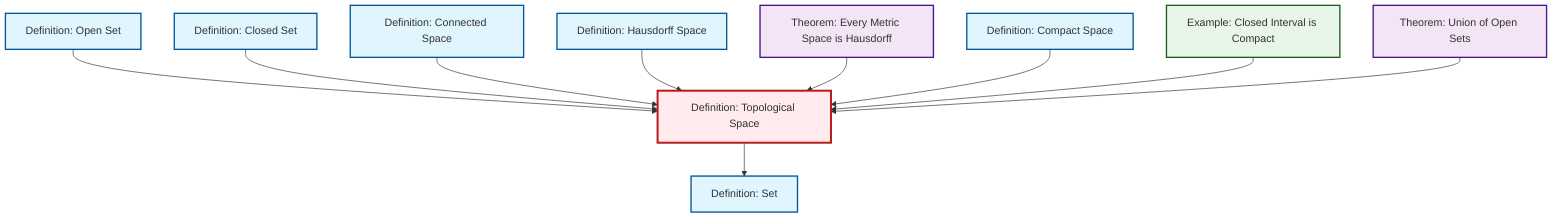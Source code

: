 graph TD
    classDef definition fill:#e1f5fe,stroke:#01579b,stroke-width:2px
    classDef theorem fill:#f3e5f5,stroke:#4a148c,stroke-width:2px
    classDef axiom fill:#fff3e0,stroke:#e65100,stroke-width:2px
    classDef example fill:#e8f5e9,stroke:#1b5e20,stroke-width:2px
    classDef current fill:#ffebee,stroke:#b71c1c,stroke-width:3px
    def-hausdorff["Definition: Hausdorff Space"]:::definition
    def-topological-space["Definition: Topological Space"]:::definition
    def-connected["Definition: Connected Space"]:::definition
    def-open-set["Definition: Open Set"]:::definition
    def-compact["Definition: Compact Space"]:::definition
    def-set["Definition: Set"]:::definition
    ex-closed-interval-compact["Example: Closed Interval is Compact"]:::example
    def-closed-set["Definition: Closed Set"]:::definition
    thm-metric-hausdorff["Theorem: Every Metric Space is Hausdorff"]:::theorem
    thm-union-open-sets["Theorem: Union of Open Sets"]:::theorem
    def-open-set --> def-topological-space
    def-closed-set --> def-topological-space
    def-topological-space --> def-set
    def-connected --> def-topological-space
    def-hausdorff --> def-topological-space
    thm-metric-hausdorff --> def-topological-space
    def-compact --> def-topological-space
    ex-closed-interval-compact --> def-topological-space
    thm-union-open-sets --> def-topological-space
    class def-topological-space current